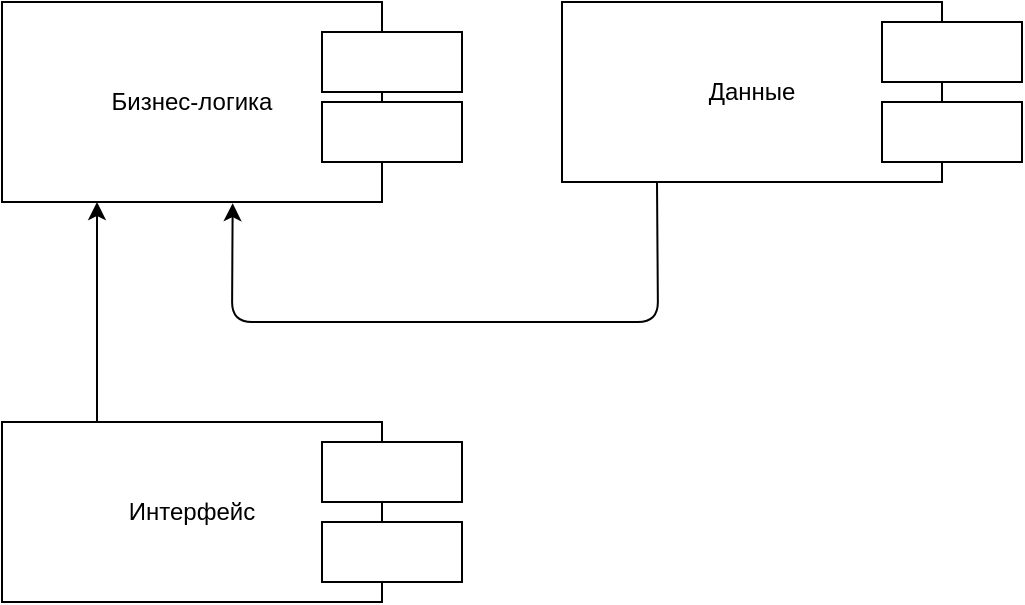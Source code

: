 <mxfile>
    <diagram id="c0aqUW4ohudqza6tsIem" name="Page-1">
        <mxGraphModel dx="332" dy="697" grid="1" gridSize="10" guides="1" tooltips="1" connect="1" arrows="1" fold="1" page="1" pageScale="1" pageWidth="827" pageHeight="1169" math="0" shadow="0">
            <root>
                <mxCell id="0"/>
                <mxCell id="1" parent="0"/>
                <mxCell id="2" value="Бизнес-логика" style="rounded=0;whiteSpace=wrap;html=1;" vertex="1" parent="1">
                    <mxGeometry x="70" y="240" width="190" height="100" as="geometry"/>
                </mxCell>
                <mxCell id="3" value="" style="rounded=0;whiteSpace=wrap;html=1;" vertex="1" parent="1">
                    <mxGeometry x="230" y="290" width="70" height="30" as="geometry"/>
                </mxCell>
                <mxCell id="4" value="" style="rounded=0;whiteSpace=wrap;html=1;" vertex="1" parent="1">
                    <mxGeometry x="230" y="255" width="70" height="30" as="geometry"/>
                </mxCell>
                <mxCell id="6" style="edgeStyle=none;html=1;exitX=0.25;exitY=0;exitDx=0;exitDy=0;entryX=0.25;entryY=1;entryDx=0;entryDy=0;" edge="1" parent="1" source="5" target="2">
                    <mxGeometry relative="1" as="geometry"/>
                </mxCell>
                <mxCell id="5" value="Интерфейс" style="rounded=0;whiteSpace=wrap;html=1;" vertex="1" parent="1">
                    <mxGeometry x="70" y="450" width="190" height="90" as="geometry"/>
                </mxCell>
                <mxCell id="7" value="" style="rounded=0;whiteSpace=wrap;html=1;" vertex="1" parent="1">
                    <mxGeometry x="230" y="460" width="70" height="30" as="geometry"/>
                </mxCell>
                <mxCell id="8" value="" style="rounded=0;whiteSpace=wrap;html=1;" vertex="1" parent="1">
                    <mxGeometry x="230" y="500" width="70" height="30" as="geometry"/>
                </mxCell>
                <mxCell id="13" style="edgeStyle=none;html=1;exitX=0.25;exitY=1;exitDx=0;exitDy=0;entryX=0.607;entryY=1.006;entryDx=0;entryDy=0;entryPerimeter=0;" edge="1" parent="1" source="10" target="2">
                    <mxGeometry relative="1" as="geometry">
                        <mxPoint x="240" y="400" as="targetPoint"/>
                        <Array as="points">
                            <mxPoint x="398" y="400"/>
                            <mxPoint x="185" y="400"/>
                        </Array>
                    </mxGeometry>
                </mxCell>
                <mxCell id="10" value="Данные" style="rounded=0;whiteSpace=wrap;html=1;" vertex="1" parent="1">
                    <mxGeometry x="350" y="240" width="190" height="90" as="geometry"/>
                </mxCell>
                <mxCell id="11" value="" style="rounded=0;whiteSpace=wrap;html=1;" vertex="1" parent="1">
                    <mxGeometry x="510" y="250" width="70" height="30" as="geometry"/>
                </mxCell>
                <mxCell id="12" value="" style="rounded=0;whiteSpace=wrap;html=1;" vertex="1" parent="1">
                    <mxGeometry x="510" y="290" width="70" height="30" as="geometry"/>
                </mxCell>
            </root>
        </mxGraphModel>
    </diagram>
</mxfile>